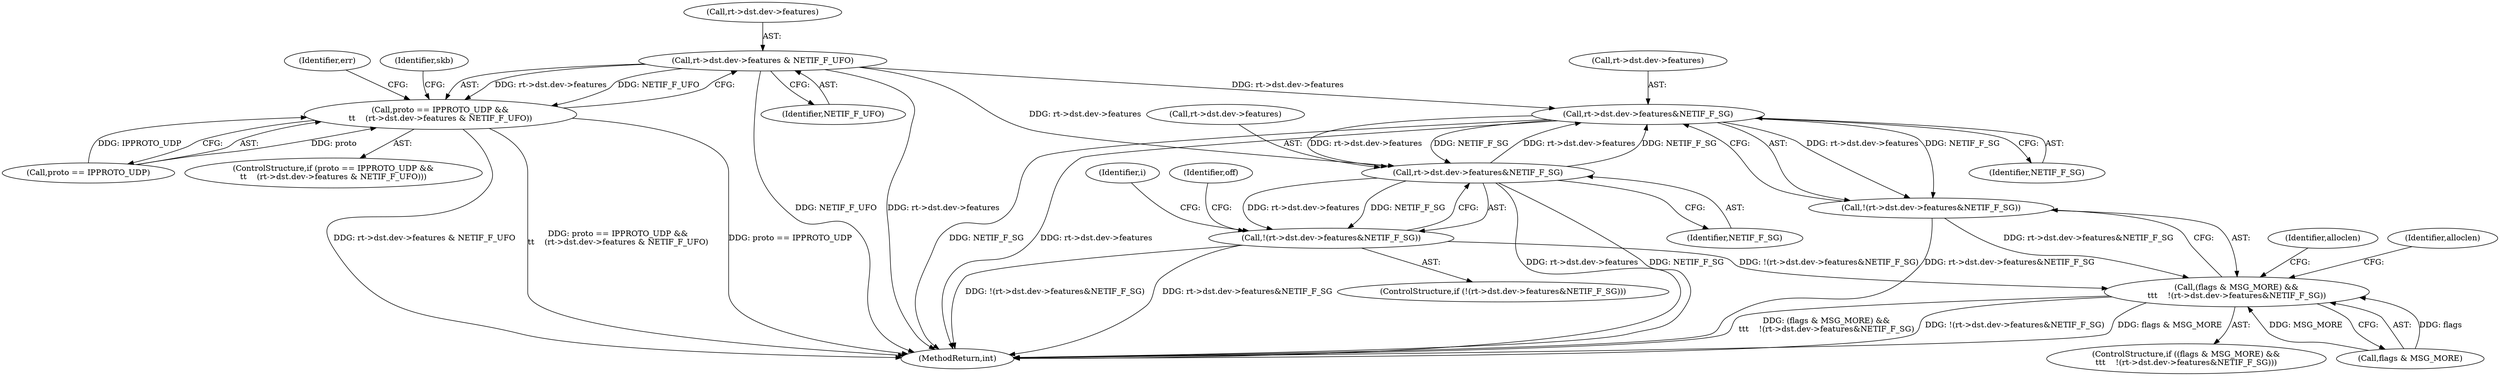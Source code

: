 digraph "0_linux_2811ebac2521ceac84f2bdae402455baa6a7fb47@pointer" {
"1000689" [label="(Call,rt->dst.dev->features & NETIF_F_UFO)"];
"1000685" [label="(Call,proto == IPPROTO_UDP &&\n\t\t    (rt->dst.dev->features & NETIF_F_UFO))"];
"1000855" [label="(Call,rt->dst.dev->features&NETIF_F_SG)"];
"1000854" [label="(Call,!(rt->dst.dev->features&NETIF_F_SG))"];
"1000850" [label="(Call,(flags & MSG_MORE) &&\n\t\t\t    !(rt->dst.dev->features&NETIF_F_SG))"];
"1001133" [label="(Call,rt->dst.dev->features&NETIF_F_SG)"];
"1001132" [label="(Call,!(rt->dst.dev->features&NETIF_F_SG))"];
"1000849" [label="(ControlStructure,if ((flags & MSG_MORE) &&\n\t\t\t    !(rt->dst.dev->features&NETIF_F_SG)))"];
"1000689" [label="(Call,rt->dst.dev->features & NETIF_F_UFO)"];
"1000865" [label="(Identifier,alloclen)"];
"1000686" [label="(Call,proto == IPPROTO_UDP)"];
"1000850" [label="(Call,(flags & MSG_MORE) &&\n\t\t\t    !(rt->dst.dev->features&NETIF_F_SG))"];
"1001131" [label="(ControlStructure,if (!(rt->dst.dev->features&NETIF_F_SG)))"];
"1001174" [label="(Identifier,i)"];
"1001145" [label="(Identifier,off)"];
"1001141" [label="(Identifier,NETIF_F_SG)"];
"1000855" [label="(Call,rt->dst.dev->features&NETIF_F_SG)"];
"1000851" [label="(Call,flags & MSG_MORE)"];
"1001134" [label="(Call,rt->dst.dev->features)"];
"1000863" [label="(Identifier,NETIF_F_SG)"];
"1000690" [label="(Call,rt->dst.dev->features)"];
"1000697" [label="(Identifier,NETIF_F_UFO)"];
"1001133" [label="(Call,rt->dst.dev->features&NETIF_F_SG)"];
"1000869" [label="(Identifier,alloclen)"];
"1000856" [label="(Call,rt->dst.dev->features)"];
"1000700" [label="(Identifier,err)"];
"1001333" [label="(MethodReturn,int)"];
"1000720" [label="(Identifier,skb)"];
"1000684" [label="(ControlStructure,if (proto == IPPROTO_UDP &&\n\t\t    (rt->dst.dev->features & NETIF_F_UFO)))"];
"1001132" [label="(Call,!(rt->dst.dev->features&NETIF_F_SG))"];
"1000854" [label="(Call,!(rt->dst.dev->features&NETIF_F_SG))"];
"1000685" [label="(Call,proto == IPPROTO_UDP &&\n\t\t    (rt->dst.dev->features & NETIF_F_UFO))"];
"1000689" -> "1000685"  [label="AST: "];
"1000689" -> "1000697"  [label="CFG: "];
"1000690" -> "1000689"  [label="AST: "];
"1000697" -> "1000689"  [label="AST: "];
"1000685" -> "1000689"  [label="CFG: "];
"1000689" -> "1001333"  [label="DDG: NETIF_F_UFO"];
"1000689" -> "1001333"  [label="DDG: rt->dst.dev->features"];
"1000689" -> "1000685"  [label="DDG: rt->dst.dev->features"];
"1000689" -> "1000685"  [label="DDG: NETIF_F_UFO"];
"1000689" -> "1000855"  [label="DDG: rt->dst.dev->features"];
"1000689" -> "1001133"  [label="DDG: rt->dst.dev->features"];
"1000685" -> "1000684"  [label="AST: "];
"1000685" -> "1000686"  [label="CFG: "];
"1000686" -> "1000685"  [label="AST: "];
"1000700" -> "1000685"  [label="CFG: "];
"1000720" -> "1000685"  [label="CFG: "];
"1000685" -> "1001333"  [label="DDG: rt->dst.dev->features & NETIF_F_UFO"];
"1000685" -> "1001333"  [label="DDG: proto == IPPROTO_UDP &&\n\t\t    (rt->dst.dev->features & NETIF_F_UFO)"];
"1000685" -> "1001333"  [label="DDG: proto == IPPROTO_UDP"];
"1000686" -> "1000685"  [label="DDG: proto"];
"1000686" -> "1000685"  [label="DDG: IPPROTO_UDP"];
"1000855" -> "1000854"  [label="AST: "];
"1000855" -> "1000863"  [label="CFG: "];
"1000856" -> "1000855"  [label="AST: "];
"1000863" -> "1000855"  [label="AST: "];
"1000854" -> "1000855"  [label="CFG: "];
"1000855" -> "1001333"  [label="DDG: NETIF_F_SG"];
"1000855" -> "1001333"  [label="DDG: rt->dst.dev->features"];
"1000855" -> "1000854"  [label="DDG: rt->dst.dev->features"];
"1000855" -> "1000854"  [label="DDG: NETIF_F_SG"];
"1001133" -> "1000855"  [label="DDG: rt->dst.dev->features"];
"1001133" -> "1000855"  [label="DDG: NETIF_F_SG"];
"1000855" -> "1001133"  [label="DDG: rt->dst.dev->features"];
"1000855" -> "1001133"  [label="DDG: NETIF_F_SG"];
"1000854" -> "1000850"  [label="AST: "];
"1000850" -> "1000854"  [label="CFG: "];
"1000854" -> "1001333"  [label="DDG: rt->dst.dev->features&NETIF_F_SG"];
"1000854" -> "1000850"  [label="DDG: rt->dst.dev->features&NETIF_F_SG"];
"1000850" -> "1000849"  [label="AST: "];
"1000850" -> "1000851"  [label="CFG: "];
"1000851" -> "1000850"  [label="AST: "];
"1000865" -> "1000850"  [label="CFG: "];
"1000869" -> "1000850"  [label="CFG: "];
"1000850" -> "1001333"  [label="DDG: flags & MSG_MORE"];
"1000850" -> "1001333"  [label="DDG: (flags & MSG_MORE) &&\n\t\t\t    !(rt->dst.dev->features&NETIF_F_SG)"];
"1000850" -> "1001333"  [label="DDG: !(rt->dst.dev->features&NETIF_F_SG)"];
"1000851" -> "1000850"  [label="DDG: flags"];
"1000851" -> "1000850"  [label="DDG: MSG_MORE"];
"1001132" -> "1000850"  [label="DDG: !(rt->dst.dev->features&NETIF_F_SG)"];
"1001133" -> "1001132"  [label="AST: "];
"1001133" -> "1001141"  [label="CFG: "];
"1001134" -> "1001133"  [label="AST: "];
"1001141" -> "1001133"  [label="AST: "];
"1001132" -> "1001133"  [label="CFG: "];
"1001133" -> "1001333"  [label="DDG: rt->dst.dev->features"];
"1001133" -> "1001333"  [label="DDG: NETIF_F_SG"];
"1001133" -> "1001132"  [label="DDG: rt->dst.dev->features"];
"1001133" -> "1001132"  [label="DDG: NETIF_F_SG"];
"1001132" -> "1001131"  [label="AST: "];
"1001145" -> "1001132"  [label="CFG: "];
"1001174" -> "1001132"  [label="CFG: "];
"1001132" -> "1001333"  [label="DDG: !(rt->dst.dev->features&NETIF_F_SG)"];
"1001132" -> "1001333"  [label="DDG: rt->dst.dev->features&NETIF_F_SG"];
}
